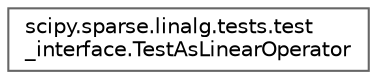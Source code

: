digraph "Graphical Class Hierarchy"
{
 // LATEX_PDF_SIZE
  bgcolor="transparent";
  edge [fontname=Helvetica,fontsize=10,labelfontname=Helvetica,labelfontsize=10];
  node [fontname=Helvetica,fontsize=10,shape=box,height=0.2,width=0.4];
  rankdir="LR";
  Node0 [id="Node000000",label="scipy.sparse.linalg.tests.test\l_interface.TestAsLinearOperator",height=0.2,width=0.4,color="grey40", fillcolor="white", style="filled",URL="$d0/d42/classscipy_1_1sparse_1_1linalg_1_1tests_1_1test__interface_1_1TestAsLinearOperator.html",tooltip=" "];
}
